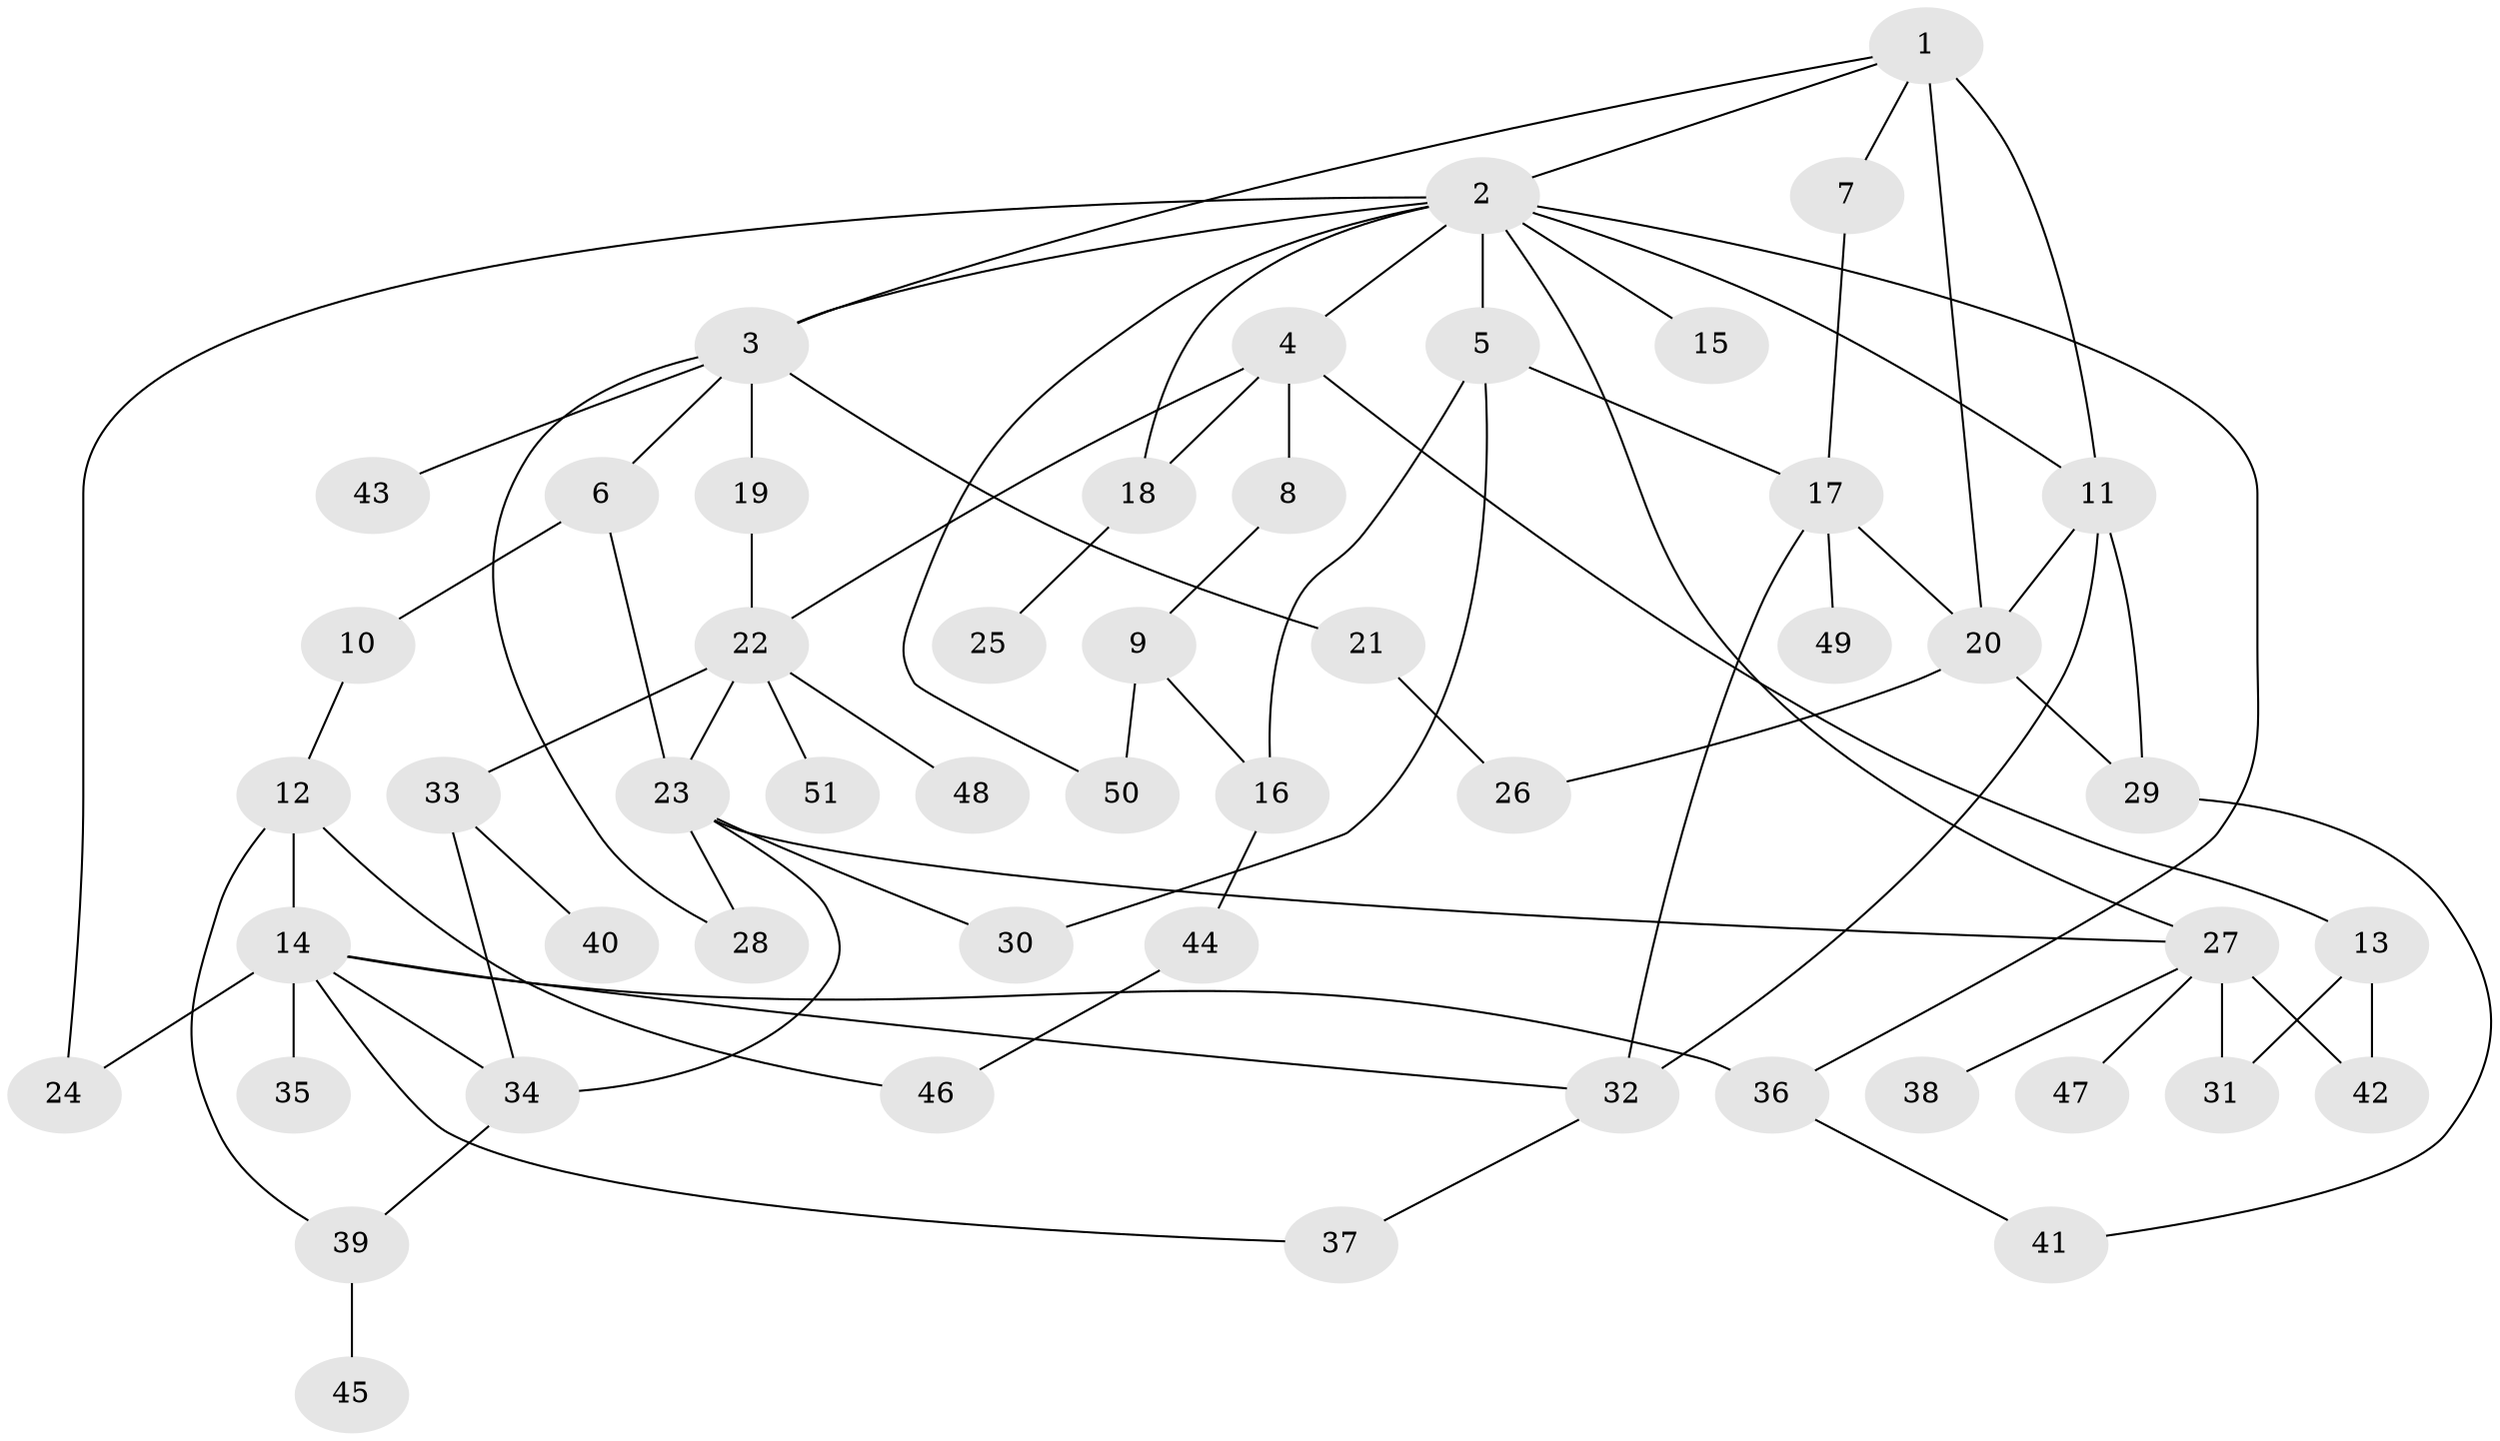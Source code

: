 // original degree distribution, {7: 0.04950495049504951, 12: 0.009900990099009901, 5: 0.019801980198019802, 4: 0.1188118811881188, 3: 0.1782178217821782, 2: 0.32673267326732675, 1: 0.2871287128712871, 6: 0.009900990099009901}
// Generated by graph-tools (version 1.1) at 2025/49/03/04/25 22:49:09]
// undirected, 51 vertices, 77 edges
graph export_dot {
  node [color=gray90,style=filled];
  1;
  2;
  3;
  4;
  5;
  6;
  7;
  8;
  9;
  10;
  11;
  12;
  13;
  14;
  15;
  16;
  17;
  18;
  19;
  20;
  21;
  22;
  23;
  24;
  25;
  26;
  27;
  28;
  29;
  30;
  31;
  32;
  33;
  34;
  35;
  36;
  37;
  38;
  39;
  40;
  41;
  42;
  43;
  44;
  45;
  46;
  47;
  48;
  49;
  50;
  51;
  1 -- 2 [weight=1.0];
  1 -- 3 [weight=1.0];
  1 -- 7 [weight=1.0];
  1 -- 11 [weight=1.0];
  1 -- 20 [weight=2.0];
  2 -- 3 [weight=1.0];
  2 -- 4 [weight=1.0];
  2 -- 5 [weight=1.0];
  2 -- 11 [weight=1.0];
  2 -- 15 [weight=1.0];
  2 -- 18 [weight=1.0];
  2 -- 24 [weight=1.0];
  2 -- 27 [weight=1.0];
  2 -- 36 [weight=1.0];
  2 -- 50 [weight=1.0];
  3 -- 6 [weight=1.0];
  3 -- 19 [weight=1.0];
  3 -- 21 [weight=1.0];
  3 -- 28 [weight=1.0];
  3 -- 43 [weight=1.0];
  4 -- 8 [weight=2.0];
  4 -- 13 [weight=1.0];
  4 -- 18 [weight=1.0];
  4 -- 22 [weight=1.0];
  5 -- 16 [weight=1.0];
  5 -- 17 [weight=1.0];
  5 -- 30 [weight=1.0];
  6 -- 10 [weight=1.0];
  6 -- 23 [weight=1.0];
  7 -- 17 [weight=1.0];
  8 -- 9 [weight=1.0];
  9 -- 16 [weight=1.0];
  9 -- 50 [weight=1.0];
  10 -- 12 [weight=1.0];
  11 -- 20 [weight=1.0];
  11 -- 29 [weight=1.0];
  11 -- 32 [weight=1.0];
  12 -- 14 [weight=1.0];
  12 -- 39 [weight=1.0];
  12 -- 46 [weight=1.0];
  13 -- 31 [weight=1.0];
  13 -- 42 [weight=1.0];
  14 -- 24 [weight=1.0];
  14 -- 32 [weight=1.0];
  14 -- 34 [weight=2.0];
  14 -- 35 [weight=3.0];
  14 -- 36 [weight=1.0];
  14 -- 37 [weight=1.0];
  16 -- 44 [weight=1.0];
  17 -- 20 [weight=1.0];
  17 -- 32 [weight=1.0];
  17 -- 49 [weight=1.0];
  18 -- 25 [weight=1.0];
  19 -- 22 [weight=1.0];
  20 -- 26 [weight=1.0];
  20 -- 29 [weight=1.0];
  21 -- 26 [weight=1.0];
  22 -- 23 [weight=1.0];
  22 -- 33 [weight=1.0];
  22 -- 48 [weight=1.0];
  22 -- 51 [weight=1.0];
  23 -- 27 [weight=1.0];
  23 -- 28 [weight=1.0];
  23 -- 30 [weight=1.0];
  23 -- 34 [weight=1.0];
  27 -- 31 [weight=1.0];
  27 -- 38 [weight=1.0];
  27 -- 42 [weight=1.0];
  27 -- 47 [weight=1.0];
  29 -- 41 [weight=1.0];
  32 -- 37 [weight=1.0];
  33 -- 34 [weight=1.0];
  33 -- 40 [weight=1.0];
  34 -- 39 [weight=1.0];
  36 -- 41 [weight=1.0];
  39 -- 45 [weight=1.0];
  44 -- 46 [weight=1.0];
}
